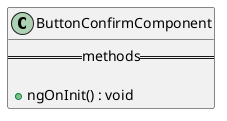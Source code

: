 @startuml ButtonConfirmComponent diagram
class ButtonConfirmComponent {
  ==methods==

  + ngOnInit() : void
}
@enduml
